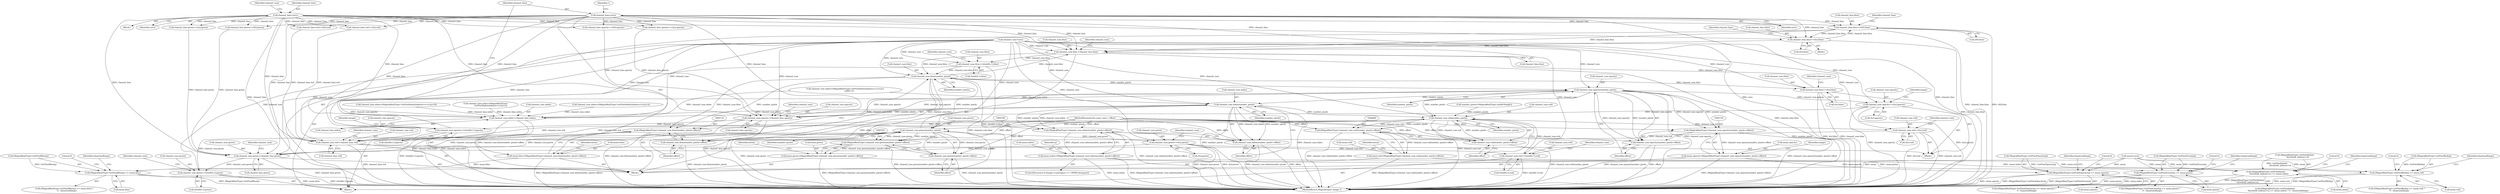digraph "0_ImageMagick6_35c7032723d85eee7318ff6c82f031fa2666b773@array" {
"1000570" [label="(Call,channel_bias.blue+=r[0].blue)"];
"1000537" [label="(Call,channel_bias=zero)"];
"1000320" [label="(Call,channel_bias=zero)"];
"1000380" [label="(Call,channel_bias.blue+=r[u].blue)"];
"1000570" [label="(Call,channel_bias.blue+=r[0].blue)"];
"1000516" [label="(Call,channel_sum.blue-=channel_bias.blue)"];
"1000632" [label="(Call,channel_sum.blue+=r[width-1].blue)"];
"1000718" [label="(Call,channel_sum.blue/number_pixels)"];
"1000436" [label="(Call,channel_sum.blue+=r[u].blue)"];
"1000715" [label="(Call,(MagickRealType) (channel_sum.blue/number_pixels+offset))"];
"1000711" [label="(Call,mean.blue=(MagickRealType) (channel_sum.blue/number_pixels+offset))"];
"1000785" [label="(Call,(MagickRealType) GetPixelBlue(q) <= mean.blue)"];
"1000717" [label="(Call,channel_sum.blue/number_pixels+offset)"];
"1000731" [label="(Call,channel_sum.opacity/number_pixels)"];
"1000445" [label="(Call,channel_sum.opacity+=r[u].opacity)"];
"1000523" [label="(Call,channel_sum.opacity-=channel_bias.opacity)"];
"1000643" [label="(Call,channel_sum.opacity+=r[width-1].opacity)"];
"1000692" [label="(Call,channel_sum.red/number_pixels)"];
"1000418" [label="(Call,channel_sum.red+=r[u].red)"];
"1000502" [label="(Call,channel_sum.red-=channel_bias.red)"];
"1000610" [label="(Call,channel_sum.red+=r[width-1].red)"];
"1000689" [label="(Call,(MagickRealType) (channel_sum.red/number_pixels+offset))"];
"1000685" [label="(Call,mean.red=(MagickRealType) (channel_sum.red/number_pixels+offset))"];
"1000759" [label="(Call,(MagickRealType) GetPixelRed(q) <= mean.red)"];
"1000691" [label="(Call,channel_sum.red/number_pixels+offset)"];
"1000705" [label="(Call,channel_sum.green/number_pixels)"];
"1000427" [label="(Call,channel_sum.green+=r[u].green)"];
"1000509" [label="(Call,channel_sum.green-=channel_bias.green)"];
"1000621" [label="(Call,channel_sum.green+=r[width-1].green)"];
"1000702" [label="(Call,(MagickRealType) (channel_sum.green/number_pixels+offset))"];
"1000698" [label="(Call,mean.green=(MagickRealType) (channel_sum.green/number_pixels+offset))"];
"1000772" [label="(Call,(MagickRealType) GetPixelGreen(q) <= mean.green)"];
"1000704" [label="(Call,channel_sum.green/number_pixels+offset)"];
"1000728" [label="(Call,(MagickRealType) (channel_sum.opacity/number_pixels+offset))"];
"1000724" [label="(Call,mean.opacity=(MagickRealType) (channel_sum.opacity/number_pixels+offset))"];
"1000798" [label="(Call,(MagickRealType) GetPixelOpacity(q) <= mean.opacity)"];
"1000730" [label="(Call,channel_sum.opacity/number_pixels+offset)"];
"1000750" [label="(Call,channel_sum.index/number_pixels)"];
"1000530" [label="(Call,channel_sum.index-=channel_bias.index)"];
"1000747" [label="(Call,(MagickRealType) (channel_sum.index/number_pixels+offset))"];
"1000743" [label="(Call,mean.index=(MagickRealType) (channel_sum.index/number_pixels+offset))"];
"1000819" [label="(Call,(MagickRealType) GetPixelIndex(\n          threshold_indexes+x) <= mean.index)"];
"1000749" [label="(Call,channel_sum.index/number_pixels+offset)"];
"1000713" [label="(Identifier,mean)"];
"1000574" [label="(Call,r[0].blue)"];
"1000445" [label="(Call,channel_sum.opacity+=r[u].opacity)"];
"1000807" [label="(Identifier,QuantumRange)"];
"1000749" [label="(Call,channel_sum.index/number_pixels+offset)"];
"1000689" [label="(Call,(MagickRealType) (channel_sum.red/number_pixels+offset))"];
"1000692" [label="(Call,channel_sum.red/number_pixels)"];
"1000786" [label="(Call,(MagickRealType) GetPixelBlue(q))"];
"1000532" [label="(Identifier,channel_sum)"];
"1000611" [label="(Call,channel_sum.red)"];
"1000717" [label="(Call,channel_sum.blue/number_pixels+offset)"];
"1000440" [label="(Call,r[u].blue)"];
"1000496" [label="(Call,mean=zero)"];
"1000740" [label="(Identifier,image)"];
"1000704" [label="(Call,channel_sum.green/number_pixels+offset)"];
"1000324" [label="(Identifier,channel_sum)"];
"1000785" [label="(Call,(MagickRealType) GetPixelBlue(q) <= mean.blue)"];
"1000819" [label="(Call,(MagickRealType) GetPixelIndex(\n          threshold_indexes+x) <= mean.index)"];
"1000594" [label="(Call,channel_bias.index=(MagickRealType) GetPixelIndex(indexes+x+(r-p)+0))"];
"1000712" [label="(Call,mean.blue)"];
"1000404" [label="(Call,channel_bias.index=(MagickRealType)\n                GetPixelIndex(indexes+(r-p)+u))"];
"1000747" [label="(Call,(MagickRealType) (channel_sum.index/number_pixels+offset))"];
"1000431" [label="(Call,r[u].green)"];
"1000457" [label="(Identifier,image)"];
"1000531" [label="(Call,channel_sum.index)"];
"1000244" [label="(Block,)"];
"1000691" [label="(Call,channel_sum.red/number_pixels+offset)"];
"1000820" [label="(Call,(MagickRealType) GetPixelIndex(\n          threshold_indexes+x))"];
"1000537" [label="(Call,channel_bias=zero)"];
"1000760" [label="(Call,(MagickRealType) GetPixelRed(q))"];
"1000829" [label="(Literal,0)"];
"1000371" [label="(Call,channel_bias.green+=r[u].green)"];
"1000460" [label="(Call,channel_sum.index=(MagickRealType) GetPixelIndex(indexes+(r-p)+u))"];
"1000797" [label="(Call,((MagickRealType) GetPixelOpacity(q) <= mean.opacity) ?\n        0 : QuantumRange)"];
"1000610" [label="(Call,channel_sum.red+=r[width-1].red)"];
"1000657" [label="(Identifier,image)"];
"1000579" [label="(Call,channel_bias.opacity+=r[0].opacity)"];
"1000737" [label="(ControlStructure,if (image->colorspace == CMYKColorspace))"];
"1000710" [label="(Identifier,offset)"];
"1000621" [label="(Call,channel_sum.green+=r[width-1].green)"];
"1000647" [label="(Call,r[width-1].opacity)"];
"1000523" [label="(Call,channel_sum.opacity-=channel_bias.opacity)"];
"1000725" [label="(Call,mean.opacity)"];
"1000323" [label="(Call,channel_sum=zero)"];
"1000685" [label="(Call,mean.red=(MagickRealType) (channel_sum.red/number_pixels+offset))"];
"1000517" [label="(Call,channel_sum.blue)"];
"1000764" [label="(Call,mean.red)"];
"1000806" [label="(Literal,0)"];
"1000711" [label="(Call,mean.blue=(MagickRealType) (channel_sum.blue/number_pixels+offset))"];
"1000736" [label="(Identifier,offset)"];
"1000571" [label="(Call,channel_bias.blue)"];
"1000686" [label="(Call,mean.red)"];
"1000391" [label="(Identifier,channel_bias)"];
"1000506" [label="(Call,channel_bias.red)"];
"1000706" [label="(Call,channel_sum.green)"];
"1000427" [label="(Call,channel_sum.green+=r[u].green)"];
"1000534" [label="(Call,channel_bias.index)"];
"1000502" [label="(Call,channel_sum.red-=channel_bias.red)"];
"1000509" [label="(Call,channel_sum.green-=channel_bias.green)"];
"1000570" [label="(Call,channel_bias.blue+=r[0].blue)"];
"1000581" [label="(Identifier,channel_bias)"];
"1000320" [label="(Call,channel_bias=zero)"];
"1000632" [label="(Call,channel_sum.blue+=r[width-1].blue)"];
"1000732" [label="(Call,channel_sum.opacity)"];
"1000524" [label="(Call,channel_sum.opacity)"];
"1000322" [label="(Identifier,zero)"];
"1000520" [label="(Call,channel_bias.blue)"];
"1000645" [label="(Identifier,channel_sum)"];
"1000525" [label="(Identifier,channel_sum)"];
"1000830" [label="(Identifier,QuantumRange)"];
"1000381" [label="(Call,channel_bias.blue)"];
"1000623" [label="(Identifier,channel_sum)"];
"1000735" [label="(Identifier,number_pixels)"];
"1000768" [label="(Identifier,QuantumRange)"];
"1000437" [label="(Call,channel_sum.blue)"];
"1000510" [label="(Call,channel_sum.green)"];
"1000538" [label="(Identifier,channel_bias)"];
"1000744" [label="(Call,mean.index)"];
"1000794" [label="(Identifier,QuantumRange)"];
"1000644" [label="(Call,channel_sum.opacity)"];
"1000352" [label="(Block,)"];
"1000759" [label="(Call,(MagickRealType) GetPixelRed(q) <= mean.red)"];
"1000799" [label="(Call,(MagickRealType) GetPixelOpacity(q))"];
"1000723" [label="(Identifier,offset)"];
"1000793" [label="(Literal,0)"];
"1000362" [label="(Call,channel_bias.red+=r[u].red)"];
"1000771" [label="(Call,((MagickRealType) GetPixelGreen(q) <= mean.green) ?\n        0 : QuantumRange)"];
"1000743" [label="(Call,mean.index=(MagickRealType) (channel_sum.index/number_pixels+offset))"];
"1000697" [label="(Identifier,offset)"];
"1000722" [label="(Identifier,number_pixels)"];
"1000700" [label="(Identifier,mean)"];
"1000702" [label="(Call,(MagickRealType) (channel_sum.green/number_pixels+offset))"];
"1000614" [label="(Call,r[width-1].red)"];
"1000803" [label="(Call,mean.opacity)"];
"1000539" [label="(Identifier,zero)"];
"1000698" [label="(Call,mean.green=(MagickRealType) (channel_sum.green/number_pixels+offset))"];
"1000633" [label="(Call,channel_sum.blue)"];
"1000826" [label="(Call,mean.index)"];
"1000446" [label="(Call,channel_sum.opacity)"];
"1000724" [label="(Call,mean.opacity=(MagickRealType) (channel_sum.opacity/number_pixels+offset))"];
"1000418" [label="(Call,channel_sum.red+=r[u].red)"];
"1000780" [label="(Literal,0)"];
"1000719" [label="(Call,channel_sum.blue)"];
"1000527" [label="(Call,channel_bias.opacity)"];
"1000511" [label="(Identifier,channel_sum)"];
"1000772" [label="(Call,(MagickRealType) GetPixelGreen(q) <= mean.green)"];
"1000754" [label="(Identifier,number_pixels)"];
"1000105" [label="(MethodParameterIn,const ssize_t offset)"];
"1000636" [label="(Call,r[width-1].blue)"];
"1000893" [label="(MethodReturn,MagickExport Image *)"];
"1000422" [label="(Call,r[u].red)"];
"1000513" [label="(Call,channel_bias.green)"];
"1000705" [label="(Call,channel_sum.green/number_pixels)"];
"1000449" [label="(Call,r[u].opacity)"];
"1000503" [label="(Call,channel_sum.red)"];
"1000429" [label="(Identifier,channel_sum)"];
"1000758" [label="(Call,((MagickRealType) GetPixelRed(q) <= mean.red) ?\n        0 : QuantumRange)"];
"1000777" [label="(Call,mean.green)"];
"1000380" [label="(Call,channel_bias.blue+=r[u].blue)"];
"1000755" [label="(Identifier,offset)"];
"1000361" [label="(Block,)"];
"1000751" [label="(Call,channel_sum.index)"];
"1000798" [label="(Call,(MagickRealType) GetPixelOpacity(q) <= mean.opacity)"];
"1000731" [label="(Call,channel_sum.opacity/number_pixels)"];
"1000389" [label="(Call,channel_bias.opacity+=r[u].opacity)"];
"1000781" [label="(Identifier,QuantumRange)"];
"1000551" [label="(Block,)"];
"1000718" [label="(Call,channel_sum.blue/number_pixels)"];
"1000561" [label="(Call,channel_bias.green+=r[0].green)"];
"1000696" [label="(Identifier,number_pixels)"];
"1000773" [label="(Call,(MagickRealType) GetPixelGreen(q))"];
"1000715" [label="(Call,(MagickRealType) (channel_sum.blue/number_pixels+offset))"];
"1000214" [label="(Call,number_pixels=(MagickRealType) (width*height))"];
"1000552" [label="(Call,channel_bias.red+=r[0].red)"];
"1000321" [label="(Identifier,channel_bias)"];
"1000447" [label="(Identifier,channel_sum)"];
"1000818" [label="(Call,((MagickRealType) GetPixelIndex(\n          threshold_indexes+x) <= mean.index) ? 0 : QuantumRange)"];
"1000767" [label="(Literal,0)"];
"1000384" [label="(Call,r[u].blue)"];
"1000790" [label="(Call,mean.blue)"];
"1000436" [label="(Call,channel_sum.blue+=r[u].blue)"];
"1000784" [label="(Call,((MagickRealType) GetPixelBlue(q) <= mean.blue) ?\n        0 : QuantumRange)"];
"1000625" [label="(Call,r[width-1].green)"];
"1000726" [label="(Identifier,mean)"];
"1000438" [label="(Identifier,channel_sum)"];
"1000757" [label="(Identifier,q)"];
"1000530" [label="(Call,channel_sum.index-=channel_bias.index)"];
"1000660" [label="(Call,channel_sum.index=(MagickRealType) GetPixelIndex(indexes+x+(r-p)+\n            width-1))"];
"1000419" [label="(Call,channel_sum.red)"];
"1000428" [label="(Call,channel_sum.green)"];
"1000634" [label="(Identifier,channel_sum)"];
"1000730" [label="(Call,channel_sum.opacity/number_pixels+offset)"];
"1000516" [label="(Call,channel_sum.blue-=channel_bias.blue)"];
"1000643" [label="(Call,channel_sum.opacity+=r[width-1].opacity)"];
"1000518" [label="(Identifier,channel_sum)"];
"1000728" [label="(Call,(MagickRealType) (channel_sum.opacity/number_pixels+offset))"];
"1000709" [label="(Identifier,number_pixels)"];
"1000542" [label="(Identifier,v)"];
"1000693" [label="(Call,channel_sum.red)"];
"1000622" [label="(Call,channel_sum.green)"];
"1000699" [label="(Call,mean.green)"];
"1000750" [label="(Call,channel_sum.index/number_pixels)"];
"1000494" [label="(Block,)"];
"1000570" -> "1000551"  [label="AST: "];
"1000570" -> "1000574"  [label="CFG: "];
"1000571" -> "1000570"  [label="AST: "];
"1000574" -> "1000570"  [label="AST: "];
"1000581" -> "1000570"  [label="CFG: "];
"1000570" -> "1000893"  [label="DDG: channel_bias.blue"];
"1000570" -> "1000893"  [label="DDG: r[0].blue"];
"1000570" -> "1000380"  [label="DDG: channel_bias.blue"];
"1000570" -> "1000516"  [label="DDG: channel_bias.blue"];
"1000537" -> "1000570"  [label="DDG: channel_bias"];
"1000320" -> "1000570"  [label="DDG: channel_bias"];
"1000380" -> "1000570"  [label="DDG: channel_bias.blue"];
"1000537" -> "1000494"  [label="AST: "];
"1000537" -> "1000539"  [label="CFG: "];
"1000538" -> "1000537"  [label="AST: "];
"1000539" -> "1000537"  [label="AST: "];
"1000542" -> "1000537"  [label="CFG: "];
"1000537" -> "1000893"  [label="DDG: zero"];
"1000537" -> "1000893"  [label="DDG: channel_bias"];
"1000537" -> "1000362"  [label="DDG: channel_bias"];
"1000537" -> "1000371"  [label="DDG: channel_bias"];
"1000537" -> "1000380"  [label="DDG: channel_bias"];
"1000537" -> "1000389"  [label="DDG: channel_bias"];
"1000537" -> "1000502"  [label="DDG: channel_bias"];
"1000537" -> "1000509"  [label="DDG: channel_bias"];
"1000537" -> "1000516"  [label="DDG: channel_bias"];
"1000537" -> "1000523"  [label="DDG: channel_bias"];
"1000537" -> "1000530"  [label="DDG: channel_bias"];
"1000537" -> "1000552"  [label="DDG: channel_bias"];
"1000537" -> "1000561"  [label="DDG: channel_bias"];
"1000537" -> "1000579"  [label="DDG: channel_bias"];
"1000320" -> "1000244"  [label="AST: "];
"1000320" -> "1000322"  [label="CFG: "];
"1000321" -> "1000320"  [label="AST: "];
"1000322" -> "1000320"  [label="AST: "];
"1000324" -> "1000320"  [label="CFG: "];
"1000320" -> "1000893"  [label="DDG: channel_bias"];
"1000320" -> "1000362"  [label="DDG: channel_bias"];
"1000320" -> "1000371"  [label="DDG: channel_bias"];
"1000320" -> "1000380"  [label="DDG: channel_bias"];
"1000320" -> "1000389"  [label="DDG: channel_bias"];
"1000320" -> "1000502"  [label="DDG: channel_bias"];
"1000320" -> "1000509"  [label="DDG: channel_bias"];
"1000320" -> "1000516"  [label="DDG: channel_bias"];
"1000320" -> "1000523"  [label="DDG: channel_bias"];
"1000320" -> "1000530"  [label="DDG: channel_bias"];
"1000320" -> "1000552"  [label="DDG: channel_bias"];
"1000320" -> "1000561"  [label="DDG: channel_bias"];
"1000320" -> "1000579"  [label="DDG: channel_bias"];
"1000380" -> "1000361"  [label="AST: "];
"1000380" -> "1000384"  [label="CFG: "];
"1000381" -> "1000380"  [label="AST: "];
"1000384" -> "1000380"  [label="AST: "];
"1000391" -> "1000380"  [label="CFG: "];
"1000380" -> "1000893"  [label="DDG: channel_bias.blue"];
"1000380" -> "1000516"  [label="DDG: channel_bias.blue"];
"1000516" -> "1000494"  [label="AST: "];
"1000516" -> "1000520"  [label="CFG: "];
"1000517" -> "1000516"  [label="AST: "];
"1000520" -> "1000516"  [label="AST: "];
"1000525" -> "1000516"  [label="CFG: "];
"1000516" -> "1000893"  [label="DDG: channel_bias.blue"];
"1000436" -> "1000516"  [label="DDG: channel_sum.blue"];
"1000718" -> "1000516"  [label="DDG: channel_sum.blue"];
"1000323" -> "1000516"  [label="DDG: channel_sum"];
"1000516" -> "1000632"  [label="DDG: channel_sum.blue"];
"1000516" -> "1000718"  [label="DDG: channel_sum.blue"];
"1000632" -> "1000551"  [label="AST: "];
"1000632" -> "1000636"  [label="CFG: "];
"1000633" -> "1000632"  [label="AST: "];
"1000636" -> "1000632"  [label="AST: "];
"1000645" -> "1000632"  [label="CFG: "];
"1000632" -> "1000893"  [label="DDG: r[width-1].blue"];
"1000323" -> "1000632"  [label="DDG: channel_sum"];
"1000632" -> "1000718"  [label="DDG: channel_sum.blue"];
"1000718" -> "1000717"  [label="AST: "];
"1000718" -> "1000722"  [label="CFG: "];
"1000719" -> "1000718"  [label="AST: "];
"1000722" -> "1000718"  [label="AST: "];
"1000723" -> "1000718"  [label="CFG: "];
"1000718" -> "1000893"  [label="DDG: channel_sum.blue"];
"1000718" -> "1000436"  [label="DDG: channel_sum.blue"];
"1000718" -> "1000715"  [label="DDG: channel_sum.blue"];
"1000718" -> "1000715"  [label="DDG: number_pixels"];
"1000718" -> "1000717"  [label="DDG: channel_sum.blue"];
"1000718" -> "1000717"  [label="DDG: number_pixels"];
"1000323" -> "1000718"  [label="DDG: channel_sum"];
"1000705" -> "1000718"  [label="DDG: number_pixels"];
"1000718" -> "1000731"  [label="DDG: number_pixels"];
"1000436" -> "1000352"  [label="AST: "];
"1000436" -> "1000440"  [label="CFG: "];
"1000437" -> "1000436"  [label="AST: "];
"1000440" -> "1000436"  [label="AST: "];
"1000447" -> "1000436"  [label="CFG: "];
"1000436" -> "1000893"  [label="DDG: channel_sum.blue"];
"1000436" -> "1000893"  [label="DDG: r[u].blue"];
"1000323" -> "1000436"  [label="DDG: channel_sum"];
"1000715" -> "1000711"  [label="AST: "];
"1000715" -> "1000717"  [label="CFG: "];
"1000716" -> "1000715"  [label="AST: "];
"1000717" -> "1000715"  [label="AST: "];
"1000711" -> "1000715"  [label="CFG: "];
"1000715" -> "1000893"  [label="DDG: channel_sum.blue/number_pixels+offset"];
"1000715" -> "1000711"  [label="DDG: channel_sum.blue/number_pixels+offset"];
"1000105" -> "1000715"  [label="DDG: offset"];
"1000711" -> "1000494"  [label="AST: "];
"1000712" -> "1000711"  [label="AST: "];
"1000726" -> "1000711"  [label="CFG: "];
"1000711" -> "1000893"  [label="DDG: (MagickRealType) (channel_sum.blue/number_pixels+offset)"];
"1000711" -> "1000785"  [label="DDG: mean.blue"];
"1000785" -> "1000784"  [label="AST: "];
"1000785" -> "1000790"  [label="CFG: "];
"1000786" -> "1000785"  [label="AST: "];
"1000790" -> "1000785"  [label="AST: "];
"1000793" -> "1000785"  [label="CFG: "];
"1000794" -> "1000785"  [label="CFG: "];
"1000785" -> "1000893"  [label="DDG: mean.blue"];
"1000785" -> "1000893"  [label="DDG: (MagickRealType) GetPixelBlue(q)"];
"1000786" -> "1000785"  [label="DDG: GetPixelBlue(q)"];
"1000496" -> "1000785"  [label="DDG: mean"];
"1000717" -> "1000723"  [label="CFG: "];
"1000723" -> "1000717"  [label="AST: "];
"1000717" -> "1000893"  [label="DDG: channel_sum.blue/number_pixels"];
"1000105" -> "1000717"  [label="DDG: offset"];
"1000731" -> "1000730"  [label="AST: "];
"1000731" -> "1000735"  [label="CFG: "];
"1000732" -> "1000731"  [label="AST: "];
"1000735" -> "1000731"  [label="AST: "];
"1000736" -> "1000731"  [label="CFG: "];
"1000731" -> "1000893"  [label="DDG: number_pixels"];
"1000731" -> "1000893"  [label="DDG: channel_sum.opacity"];
"1000731" -> "1000445"  [label="DDG: channel_sum.opacity"];
"1000731" -> "1000523"  [label="DDG: channel_sum.opacity"];
"1000731" -> "1000692"  [label="DDG: number_pixels"];
"1000731" -> "1000728"  [label="DDG: channel_sum.opacity"];
"1000731" -> "1000728"  [label="DDG: number_pixels"];
"1000731" -> "1000730"  [label="DDG: channel_sum.opacity"];
"1000731" -> "1000730"  [label="DDG: number_pixels"];
"1000523" -> "1000731"  [label="DDG: channel_sum.opacity"];
"1000643" -> "1000731"  [label="DDG: channel_sum.opacity"];
"1000323" -> "1000731"  [label="DDG: channel_sum"];
"1000731" -> "1000750"  [label="DDG: number_pixels"];
"1000445" -> "1000352"  [label="AST: "];
"1000445" -> "1000449"  [label="CFG: "];
"1000446" -> "1000445"  [label="AST: "];
"1000449" -> "1000445"  [label="AST: "];
"1000457" -> "1000445"  [label="CFG: "];
"1000445" -> "1000893"  [label="DDG: channel_sum.opacity"];
"1000445" -> "1000893"  [label="DDG: r[u].opacity"];
"1000323" -> "1000445"  [label="DDG: channel_sum"];
"1000445" -> "1000523"  [label="DDG: channel_sum.opacity"];
"1000523" -> "1000494"  [label="AST: "];
"1000523" -> "1000527"  [label="CFG: "];
"1000524" -> "1000523"  [label="AST: "];
"1000527" -> "1000523"  [label="AST: "];
"1000532" -> "1000523"  [label="CFG: "];
"1000523" -> "1000893"  [label="DDG: channel_bias.opacity"];
"1000579" -> "1000523"  [label="DDG: channel_bias.opacity"];
"1000389" -> "1000523"  [label="DDG: channel_bias.opacity"];
"1000323" -> "1000523"  [label="DDG: channel_sum"];
"1000523" -> "1000643"  [label="DDG: channel_sum.opacity"];
"1000643" -> "1000551"  [label="AST: "];
"1000643" -> "1000647"  [label="CFG: "];
"1000644" -> "1000643"  [label="AST: "];
"1000647" -> "1000643"  [label="AST: "];
"1000657" -> "1000643"  [label="CFG: "];
"1000643" -> "1000893"  [label="DDG: r[width-1].opacity"];
"1000323" -> "1000643"  [label="DDG: channel_sum"];
"1000692" -> "1000691"  [label="AST: "];
"1000692" -> "1000696"  [label="CFG: "];
"1000693" -> "1000692"  [label="AST: "];
"1000696" -> "1000692"  [label="AST: "];
"1000697" -> "1000692"  [label="CFG: "];
"1000692" -> "1000893"  [label="DDG: channel_sum.red"];
"1000692" -> "1000418"  [label="DDG: channel_sum.red"];
"1000692" -> "1000502"  [label="DDG: channel_sum.red"];
"1000692" -> "1000689"  [label="DDG: channel_sum.red"];
"1000692" -> "1000689"  [label="DDG: number_pixels"];
"1000692" -> "1000691"  [label="DDG: channel_sum.red"];
"1000692" -> "1000691"  [label="DDG: number_pixels"];
"1000502" -> "1000692"  [label="DDG: channel_sum.red"];
"1000610" -> "1000692"  [label="DDG: channel_sum.red"];
"1000323" -> "1000692"  [label="DDG: channel_sum"];
"1000750" -> "1000692"  [label="DDG: number_pixels"];
"1000214" -> "1000692"  [label="DDG: number_pixels"];
"1000692" -> "1000705"  [label="DDG: number_pixels"];
"1000418" -> "1000352"  [label="AST: "];
"1000418" -> "1000422"  [label="CFG: "];
"1000419" -> "1000418"  [label="AST: "];
"1000422" -> "1000418"  [label="AST: "];
"1000429" -> "1000418"  [label="CFG: "];
"1000418" -> "1000893"  [label="DDG: r[u].red"];
"1000418" -> "1000893"  [label="DDG: channel_sum.red"];
"1000323" -> "1000418"  [label="DDG: channel_sum"];
"1000418" -> "1000502"  [label="DDG: channel_sum.red"];
"1000502" -> "1000494"  [label="AST: "];
"1000502" -> "1000506"  [label="CFG: "];
"1000503" -> "1000502"  [label="AST: "];
"1000506" -> "1000502"  [label="AST: "];
"1000511" -> "1000502"  [label="CFG: "];
"1000502" -> "1000893"  [label="DDG: channel_bias.red"];
"1000552" -> "1000502"  [label="DDG: channel_bias.red"];
"1000362" -> "1000502"  [label="DDG: channel_bias.red"];
"1000323" -> "1000502"  [label="DDG: channel_sum"];
"1000502" -> "1000610"  [label="DDG: channel_sum.red"];
"1000610" -> "1000551"  [label="AST: "];
"1000610" -> "1000614"  [label="CFG: "];
"1000611" -> "1000610"  [label="AST: "];
"1000614" -> "1000610"  [label="AST: "];
"1000623" -> "1000610"  [label="CFG: "];
"1000610" -> "1000893"  [label="DDG: r[width-1].red"];
"1000323" -> "1000610"  [label="DDG: channel_sum"];
"1000689" -> "1000685"  [label="AST: "];
"1000689" -> "1000691"  [label="CFG: "];
"1000690" -> "1000689"  [label="AST: "];
"1000691" -> "1000689"  [label="AST: "];
"1000685" -> "1000689"  [label="CFG: "];
"1000689" -> "1000893"  [label="DDG: channel_sum.red/number_pixels+offset"];
"1000689" -> "1000685"  [label="DDG: channel_sum.red/number_pixels+offset"];
"1000105" -> "1000689"  [label="DDG: offset"];
"1000685" -> "1000494"  [label="AST: "];
"1000686" -> "1000685"  [label="AST: "];
"1000700" -> "1000685"  [label="CFG: "];
"1000685" -> "1000893"  [label="DDG: (MagickRealType) (channel_sum.red/number_pixels+offset)"];
"1000685" -> "1000759"  [label="DDG: mean.red"];
"1000759" -> "1000758"  [label="AST: "];
"1000759" -> "1000764"  [label="CFG: "];
"1000760" -> "1000759"  [label="AST: "];
"1000764" -> "1000759"  [label="AST: "];
"1000767" -> "1000759"  [label="CFG: "];
"1000768" -> "1000759"  [label="CFG: "];
"1000759" -> "1000893"  [label="DDG: (MagickRealType) GetPixelRed(q)"];
"1000759" -> "1000893"  [label="DDG: mean.red"];
"1000760" -> "1000759"  [label="DDG: GetPixelRed(q)"];
"1000496" -> "1000759"  [label="DDG: mean"];
"1000691" -> "1000697"  [label="CFG: "];
"1000697" -> "1000691"  [label="AST: "];
"1000691" -> "1000893"  [label="DDG: channel_sum.red/number_pixels"];
"1000105" -> "1000691"  [label="DDG: offset"];
"1000705" -> "1000704"  [label="AST: "];
"1000705" -> "1000709"  [label="CFG: "];
"1000706" -> "1000705"  [label="AST: "];
"1000709" -> "1000705"  [label="AST: "];
"1000710" -> "1000705"  [label="CFG: "];
"1000705" -> "1000893"  [label="DDG: channel_sum.green"];
"1000705" -> "1000427"  [label="DDG: channel_sum.green"];
"1000705" -> "1000509"  [label="DDG: channel_sum.green"];
"1000705" -> "1000702"  [label="DDG: channel_sum.green"];
"1000705" -> "1000702"  [label="DDG: number_pixels"];
"1000705" -> "1000704"  [label="DDG: channel_sum.green"];
"1000705" -> "1000704"  [label="DDG: number_pixels"];
"1000621" -> "1000705"  [label="DDG: channel_sum.green"];
"1000323" -> "1000705"  [label="DDG: channel_sum"];
"1000509" -> "1000705"  [label="DDG: channel_sum.green"];
"1000427" -> "1000352"  [label="AST: "];
"1000427" -> "1000431"  [label="CFG: "];
"1000428" -> "1000427"  [label="AST: "];
"1000431" -> "1000427"  [label="AST: "];
"1000438" -> "1000427"  [label="CFG: "];
"1000427" -> "1000893"  [label="DDG: channel_sum.green"];
"1000427" -> "1000893"  [label="DDG: r[u].green"];
"1000323" -> "1000427"  [label="DDG: channel_sum"];
"1000427" -> "1000509"  [label="DDG: channel_sum.green"];
"1000509" -> "1000494"  [label="AST: "];
"1000509" -> "1000513"  [label="CFG: "];
"1000510" -> "1000509"  [label="AST: "];
"1000513" -> "1000509"  [label="AST: "];
"1000518" -> "1000509"  [label="CFG: "];
"1000509" -> "1000893"  [label="DDG: channel_bias.green"];
"1000561" -> "1000509"  [label="DDG: channel_bias.green"];
"1000371" -> "1000509"  [label="DDG: channel_bias.green"];
"1000323" -> "1000509"  [label="DDG: channel_sum"];
"1000509" -> "1000621"  [label="DDG: channel_sum.green"];
"1000621" -> "1000551"  [label="AST: "];
"1000621" -> "1000625"  [label="CFG: "];
"1000622" -> "1000621"  [label="AST: "];
"1000625" -> "1000621"  [label="AST: "];
"1000634" -> "1000621"  [label="CFG: "];
"1000621" -> "1000893"  [label="DDG: r[width-1].green"];
"1000323" -> "1000621"  [label="DDG: channel_sum"];
"1000702" -> "1000698"  [label="AST: "];
"1000702" -> "1000704"  [label="CFG: "];
"1000703" -> "1000702"  [label="AST: "];
"1000704" -> "1000702"  [label="AST: "];
"1000698" -> "1000702"  [label="CFG: "];
"1000702" -> "1000893"  [label="DDG: channel_sum.green/number_pixels+offset"];
"1000702" -> "1000698"  [label="DDG: channel_sum.green/number_pixels+offset"];
"1000105" -> "1000702"  [label="DDG: offset"];
"1000698" -> "1000494"  [label="AST: "];
"1000699" -> "1000698"  [label="AST: "];
"1000713" -> "1000698"  [label="CFG: "];
"1000698" -> "1000893"  [label="DDG: (MagickRealType) (channel_sum.green/number_pixels+offset)"];
"1000698" -> "1000772"  [label="DDG: mean.green"];
"1000772" -> "1000771"  [label="AST: "];
"1000772" -> "1000777"  [label="CFG: "];
"1000773" -> "1000772"  [label="AST: "];
"1000777" -> "1000772"  [label="AST: "];
"1000780" -> "1000772"  [label="CFG: "];
"1000781" -> "1000772"  [label="CFG: "];
"1000772" -> "1000893"  [label="DDG: (MagickRealType) GetPixelGreen(q)"];
"1000772" -> "1000893"  [label="DDG: mean.green"];
"1000773" -> "1000772"  [label="DDG: GetPixelGreen(q)"];
"1000496" -> "1000772"  [label="DDG: mean"];
"1000704" -> "1000710"  [label="CFG: "];
"1000710" -> "1000704"  [label="AST: "];
"1000704" -> "1000893"  [label="DDG: channel_sum.green/number_pixels"];
"1000105" -> "1000704"  [label="DDG: offset"];
"1000728" -> "1000724"  [label="AST: "];
"1000728" -> "1000730"  [label="CFG: "];
"1000729" -> "1000728"  [label="AST: "];
"1000730" -> "1000728"  [label="AST: "];
"1000724" -> "1000728"  [label="CFG: "];
"1000728" -> "1000893"  [label="DDG: channel_sum.opacity/number_pixels+offset"];
"1000728" -> "1000724"  [label="DDG: channel_sum.opacity/number_pixels+offset"];
"1000105" -> "1000728"  [label="DDG: offset"];
"1000724" -> "1000494"  [label="AST: "];
"1000725" -> "1000724"  [label="AST: "];
"1000740" -> "1000724"  [label="CFG: "];
"1000724" -> "1000893"  [label="DDG: (MagickRealType) (channel_sum.opacity/number_pixels+offset)"];
"1000724" -> "1000798"  [label="DDG: mean.opacity"];
"1000798" -> "1000797"  [label="AST: "];
"1000798" -> "1000803"  [label="CFG: "];
"1000799" -> "1000798"  [label="AST: "];
"1000803" -> "1000798"  [label="AST: "];
"1000806" -> "1000798"  [label="CFG: "];
"1000807" -> "1000798"  [label="CFG: "];
"1000798" -> "1000893"  [label="DDG: mean.opacity"];
"1000798" -> "1000893"  [label="DDG: (MagickRealType) GetPixelOpacity(q)"];
"1000799" -> "1000798"  [label="DDG: GetPixelOpacity(q)"];
"1000496" -> "1000798"  [label="DDG: mean"];
"1000730" -> "1000736"  [label="CFG: "];
"1000736" -> "1000730"  [label="AST: "];
"1000730" -> "1000893"  [label="DDG: channel_sum.opacity/number_pixels"];
"1000730" -> "1000893"  [label="DDG: offset"];
"1000105" -> "1000730"  [label="DDG: offset"];
"1000750" -> "1000749"  [label="AST: "];
"1000750" -> "1000754"  [label="CFG: "];
"1000751" -> "1000750"  [label="AST: "];
"1000754" -> "1000750"  [label="AST: "];
"1000755" -> "1000750"  [label="CFG: "];
"1000750" -> "1000893"  [label="DDG: number_pixels"];
"1000750" -> "1000893"  [label="DDG: channel_sum.index"];
"1000750" -> "1000530"  [label="DDG: channel_sum.index"];
"1000750" -> "1000747"  [label="DDG: channel_sum.index"];
"1000750" -> "1000747"  [label="DDG: number_pixels"];
"1000750" -> "1000749"  [label="DDG: channel_sum.index"];
"1000750" -> "1000749"  [label="DDG: number_pixels"];
"1000660" -> "1000750"  [label="DDG: channel_sum.index"];
"1000530" -> "1000750"  [label="DDG: channel_sum.index"];
"1000323" -> "1000750"  [label="DDG: channel_sum"];
"1000530" -> "1000494"  [label="AST: "];
"1000530" -> "1000534"  [label="CFG: "];
"1000531" -> "1000530"  [label="AST: "];
"1000534" -> "1000530"  [label="AST: "];
"1000538" -> "1000530"  [label="CFG: "];
"1000530" -> "1000893"  [label="DDG: channel_sum.index"];
"1000530" -> "1000893"  [label="DDG: channel_bias.index"];
"1000404" -> "1000530"  [label="DDG: channel_bias.index"];
"1000594" -> "1000530"  [label="DDG: channel_bias.index"];
"1000660" -> "1000530"  [label="DDG: channel_sum.index"];
"1000323" -> "1000530"  [label="DDG: channel_sum"];
"1000460" -> "1000530"  [label="DDG: channel_sum.index"];
"1000747" -> "1000743"  [label="AST: "];
"1000747" -> "1000749"  [label="CFG: "];
"1000748" -> "1000747"  [label="AST: "];
"1000749" -> "1000747"  [label="AST: "];
"1000743" -> "1000747"  [label="CFG: "];
"1000747" -> "1000893"  [label="DDG: channel_sum.index/number_pixels+offset"];
"1000747" -> "1000743"  [label="DDG: channel_sum.index/number_pixels+offset"];
"1000105" -> "1000747"  [label="DDG: offset"];
"1000743" -> "1000737"  [label="AST: "];
"1000744" -> "1000743"  [label="AST: "];
"1000757" -> "1000743"  [label="CFG: "];
"1000743" -> "1000893"  [label="DDG: mean.index"];
"1000743" -> "1000893"  [label="DDG: (MagickRealType) (channel_sum.index/number_pixels+offset)"];
"1000743" -> "1000819"  [label="DDG: mean.index"];
"1000819" -> "1000818"  [label="AST: "];
"1000819" -> "1000826"  [label="CFG: "];
"1000820" -> "1000819"  [label="AST: "];
"1000826" -> "1000819"  [label="AST: "];
"1000829" -> "1000819"  [label="CFG: "];
"1000830" -> "1000819"  [label="CFG: "];
"1000819" -> "1000893"  [label="DDG: (MagickRealType) GetPixelIndex(\n          threshold_indexes+x)"];
"1000819" -> "1000893"  [label="DDG: mean.index"];
"1000820" -> "1000819"  [label="DDG: GetPixelIndex(\n          threshold_indexes+x)"];
"1000496" -> "1000819"  [label="DDG: mean"];
"1000749" -> "1000755"  [label="CFG: "];
"1000755" -> "1000749"  [label="AST: "];
"1000749" -> "1000893"  [label="DDG: channel_sum.index/number_pixels"];
"1000749" -> "1000893"  [label="DDG: offset"];
"1000105" -> "1000749"  [label="DDG: offset"];
}
